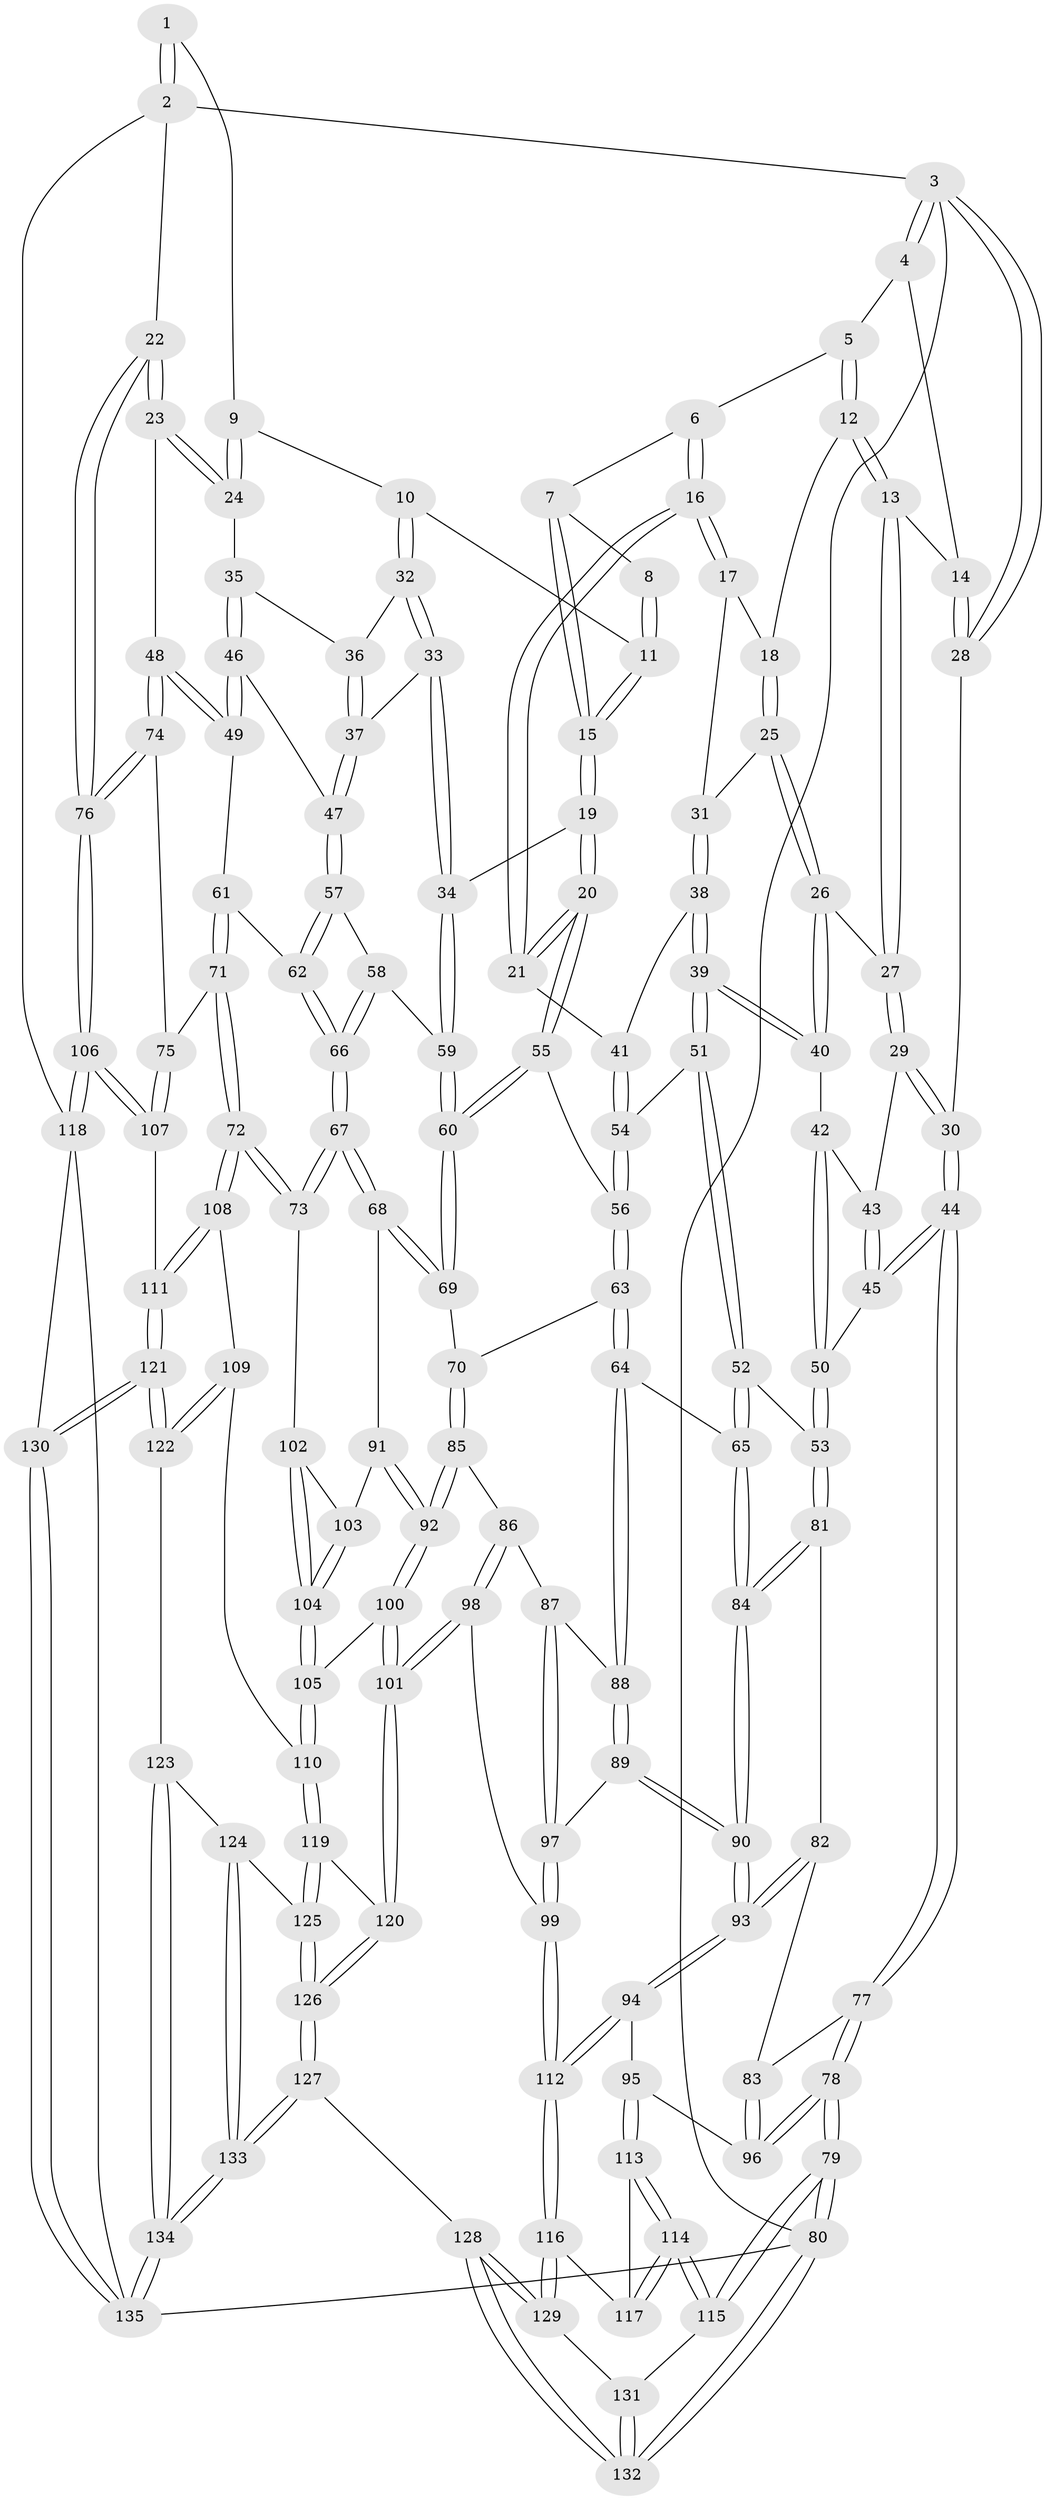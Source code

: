 // Generated by graph-tools (version 1.1) at 2025/00/03/09/25 05:00:35]
// undirected, 135 vertices, 334 edges
graph export_dot {
graph [start="1"]
  node [color=gray90,style=filled];
  1 [pos="+0.8103744525357519+0"];
  2 [pos="+1+0"];
  3 [pos="+0+0"];
  4 [pos="+0.1946628909598807+0"];
  5 [pos="+0.34625393685434824+0"];
  6 [pos="+0.42133341535719687+0"];
  7 [pos="+0.4513252831032347+0"];
  8 [pos="+0.537778065437937+0"];
  9 [pos="+0.7798124171255696+0.0053177537501638075"];
  10 [pos="+0.6700767736236796+0.16159869524323991"];
  11 [pos="+0.6494471422354965+0.15907059913444946"];
  12 [pos="+0.2568805193253916+0.08944768329233514"];
  13 [pos="+0.1303391125546+0.14028032282915734"];
  14 [pos="+0.11607746135810688+0.12776904866884106"];
  15 [pos="+0.5387352154853704+0.18670492820084883"];
  16 [pos="+0.38869369358085215+0.21353549055240606"];
  17 [pos="+0.3084555383631435+0.16820804848953175"];
  18 [pos="+0.27009898237770813+0.1278943652266911"];
  19 [pos="+0.5163679780561298+0.2269246209724628"];
  20 [pos="+0.47305835552183095+0.2510976977231653"];
  21 [pos="+0.3925334949349737+0.21996789439050687"];
  22 [pos="+1+0.20529039193628085"];
  23 [pos="+0.9589828266930654+0.25166380225954826"];
  24 [pos="+0.8468576191435949+0.19630823225245142"];
  25 [pos="+0.22867738651537364+0.20294319371673464"];
  26 [pos="+0.17811112388777356+0.2206253247225904"];
  27 [pos="+0.1323321454596147+0.18046574290543962"];
  28 [pos="+0+0"];
  29 [pos="+0.09126657543139712+0.2245281811786085"];
  30 [pos="+0+0.030451342140203286"];
  31 [pos="+0.26303050080373297+0.23947848059654628"];
  32 [pos="+0.6800586879926438+0.17492293781612378"];
  33 [pos="+0.6148719924951649+0.2986842856752446"];
  34 [pos="+0.6095162364062391+0.29983731165670424"];
  35 [pos="+0.7430909250480962+0.22752944742245865"];
  36 [pos="+0.7034488309700887+0.19853842143931433"];
  37 [pos="+0.6327872089237347+0.29808601010457614"];
  38 [pos="+0.26875317645794405+0.2647015413822332"];
  39 [pos="+0.2272990273651703+0.3128187042582992"];
  40 [pos="+0.18634718063768502+0.2664596391120349"];
  41 [pos="+0.3495466243787216+0.25667354725839503"];
  42 [pos="+0.13513228655572457+0.28394232819529835"];
  43 [pos="+0.08770754884914539+0.23983990812302997"];
  44 [pos="+0+0.3788320658868267"];
  45 [pos="+0+0.3681331670951188"];
  46 [pos="+0.7313765176439516+0.2904950483706911"];
  47 [pos="+0.699535037540067+0.31076733062592715"];
  48 [pos="+0.8391019594392098+0.38549698826920575"];
  49 [pos="+0.8315706641098836+0.38598664853344794"];
  50 [pos="+0.0898877202821713+0.39577555867587066"];
  51 [pos="+0.22967153270052623+0.3682558152023045"];
  52 [pos="+0.22183486829636678+0.38864106030432605"];
  53 [pos="+0.14124465319886378+0.42333857680658066"];
  54 [pos="+0.3311894817484564+0.3299236027931254"];
  55 [pos="+0.4622249071651886+0.35220848414991796"];
  56 [pos="+0.41304267605838046+0.3959224005374763"];
  57 [pos="+0.6939471508632272+0.3466735531560776"];
  58 [pos="+0.6511567638451528+0.4084080837102535"];
  59 [pos="+0.6030977786821656+0.38856058968817464"];
  60 [pos="+0.5516067580932131+0.41121261981838275"];
  61 [pos="+0.8106063072348255+0.3985490323007194"];
  62 [pos="+0.7748655269386814+0.41583928949281623"];
  63 [pos="+0.39889974981657145+0.42688101708720794"];
  64 [pos="+0.34697356536181345+0.469668251159798"];
  65 [pos="+0.320917115757473+0.46421098974923225"];
  66 [pos="+0.7014787409743518+0.4746983810842734"];
  67 [pos="+0.6890410034004398+0.5501214670252333"];
  68 [pos="+0.5465010481241382+0.5007633844614011"];
  69 [pos="+0.5434256018655609+0.49663051959648863"];
  70 [pos="+0.4890818878943035+0.49690511125259373"];
  71 [pos="+0.7916343408145743+0.6002358356149052"];
  72 [pos="+0.7614603608297434+0.6070198504539974"];
  73 [pos="+0.7006491379569503+0.580251482364085"];
  74 [pos="+0.9205373085434078+0.5335094392954238"];
  75 [pos="+0.8437296899827093+0.5923815811306684"];
  76 [pos="+1+0.541232677698678"];
  77 [pos="+0+0.3960341368189021"];
  78 [pos="+0+0.8205116038134322"];
  79 [pos="+0+0.8564974003818265"];
  80 [pos="+0+1"];
  81 [pos="+0.14161703764107827+0.44519795843061083"];
  82 [pos="+0.09860089987034563+0.5343515749680023"];
  83 [pos="+0.07091299564864732+0.556581772674467"];
  84 [pos="+0.22386735320625345+0.5623879882236407"];
  85 [pos="+0.4214866216068018+0.5746572924647803"];
  86 [pos="+0.40695997706319104+0.5759186123969116"];
  87 [pos="+0.3910410052908682+0.5663021778901056"];
  88 [pos="+0.35480336533697715+0.4959429319209463"];
  89 [pos="+0.23793668942336746+0.6412202151018396"];
  90 [pos="+0.2234906429058155+0.6405421217182339"];
  91 [pos="+0.5165006049921884+0.5978821221674894"];
  92 [pos="+0.50335739276022+0.6081235694099528"];
  93 [pos="+0.22334340198172709+0.6406409893299028"];
  94 [pos="+0.218904709271726+0.6454420127166999"];
  95 [pos="+0.11502679130669313+0.6697557669533928"];
  96 [pos="+0.055842844020646897+0.657785490394455"];
  97 [pos="+0.2720122994936663+0.6479698576776523"];
  98 [pos="+0.4015393284427103+0.7399231026582364"];
  99 [pos="+0.3887088607077252+0.7384462765063134"];
  100 [pos="+0.5030871383190765+0.7059590971824699"];
  101 [pos="+0.4393952500481079+0.7618711219911338"];
  102 [pos="+0.6918288087935187+0.5883412764695108"];
  103 [pos="+0.5354799322680573+0.60144261950271"];
  104 [pos="+0.620472061844288+0.6861944177574134"];
  105 [pos="+0.6127363584898996+0.700897802091699"];
  106 [pos="+1+0.6579551876461602"];
  107 [pos="+0.9287021023048648+0.7516595963878608"];
  108 [pos="+0.7680058045836046+0.6961041311014378"];
  109 [pos="+0.748659481883141+0.7512130697931946"];
  110 [pos="+0.6358713865430667+0.7558754163169675"];
  111 [pos="+0.9124385758040717+0.7709470070536459"];
  112 [pos="+0.22137172463165145+0.8355788172413092"];
  113 [pos="+0.12224119922731576+0.7239183333102097"];
  114 [pos="+0+0.8411266262931348"];
  115 [pos="+0+0.8525609816188381"];
  116 [pos="+0.21723124633717514+0.8434969055699885"];
  117 [pos="+0.14663935442014997+0.8247215446600956"];
  118 [pos="+1+0.9675678614293808"];
  119 [pos="+0.6344138405666898+0.763170800707777"];
  120 [pos="+0.4602349935321192+0.8348489610394093"];
  121 [pos="+0.8608893529420306+0.8942070561405091"];
  122 [pos="+0.7927539036213876+0.8760883374450412"];
  123 [pos="+0.7236504930702331+0.894349431151718"];
  124 [pos="+0.7160251433834651+0.8940587582758784"];
  125 [pos="+0.6509991289034828+0.8893135703389826"];
  126 [pos="+0.4742011467292451+0.9919684399188078"];
  127 [pos="+0.409164340711574+1"];
  128 [pos="+0.38523041801713115+1"];
  129 [pos="+0.2247646989179978+0.8664282125300715"];
  130 [pos="+0.8633892359751977+0.897877779448649"];
  131 [pos="+0.11596016190764082+0.9334405242729202"];
  132 [pos="+0.14582292372834318+1"];
  133 [pos="+0.6158249975518888+1"];
  134 [pos="+0.7139456979749319+1"];
  135 [pos="+0.8569679251414708+1"];
  1 -- 2;
  1 -- 2;
  1 -- 9;
  2 -- 3;
  2 -- 22;
  2 -- 118;
  3 -- 4;
  3 -- 4;
  3 -- 28;
  3 -- 28;
  3 -- 80;
  4 -- 5;
  4 -- 14;
  5 -- 6;
  5 -- 12;
  5 -- 12;
  6 -- 7;
  6 -- 16;
  6 -- 16;
  7 -- 8;
  7 -- 15;
  7 -- 15;
  8 -- 11;
  8 -- 11;
  9 -- 10;
  9 -- 24;
  9 -- 24;
  10 -- 11;
  10 -- 32;
  10 -- 32;
  11 -- 15;
  11 -- 15;
  12 -- 13;
  12 -- 13;
  12 -- 18;
  13 -- 14;
  13 -- 27;
  13 -- 27;
  14 -- 28;
  14 -- 28;
  15 -- 19;
  15 -- 19;
  16 -- 17;
  16 -- 17;
  16 -- 21;
  16 -- 21;
  17 -- 18;
  17 -- 31;
  18 -- 25;
  18 -- 25;
  19 -- 20;
  19 -- 20;
  19 -- 34;
  20 -- 21;
  20 -- 21;
  20 -- 55;
  20 -- 55;
  21 -- 41;
  22 -- 23;
  22 -- 23;
  22 -- 76;
  22 -- 76;
  23 -- 24;
  23 -- 24;
  23 -- 48;
  24 -- 35;
  25 -- 26;
  25 -- 26;
  25 -- 31;
  26 -- 27;
  26 -- 40;
  26 -- 40;
  27 -- 29;
  27 -- 29;
  28 -- 30;
  29 -- 30;
  29 -- 30;
  29 -- 43;
  30 -- 44;
  30 -- 44;
  31 -- 38;
  31 -- 38;
  32 -- 33;
  32 -- 33;
  32 -- 36;
  33 -- 34;
  33 -- 34;
  33 -- 37;
  34 -- 59;
  34 -- 59;
  35 -- 36;
  35 -- 46;
  35 -- 46;
  36 -- 37;
  36 -- 37;
  37 -- 47;
  37 -- 47;
  38 -- 39;
  38 -- 39;
  38 -- 41;
  39 -- 40;
  39 -- 40;
  39 -- 51;
  39 -- 51;
  40 -- 42;
  41 -- 54;
  41 -- 54;
  42 -- 43;
  42 -- 50;
  42 -- 50;
  43 -- 45;
  43 -- 45;
  44 -- 45;
  44 -- 45;
  44 -- 77;
  44 -- 77;
  45 -- 50;
  46 -- 47;
  46 -- 49;
  46 -- 49;
  47 -- 57;
  47 -- 57;
  48 -- 49;
  48 -- 49;
  48 -- 74;
  48 -- 74;
  49 -- 61;
  50 -- 53;
  50 -- 53;
  51 -- 52;
  51 -- 52;
  51 -- 54;
  52 -- 53;
  52 -- 65;
  52 -- 65;
  53 -- 81;
  53 -- 81;
  54 -- 56;
  54 -- 56;
  55 -- 56;
  55 -- 60;
  55 -- 60;
  56 -- 63;
  56 -- 63;
  57 -- 58;
  57 -- 62;
  57 -- 62;
  58 -- 59;
  58 -- 66;
  58 -- 66;
  59 -- 60;
  59 -- 60;
  60 -- 69;
  60 -- 69;
  61 -- 62;
  61 -- 71;
  61 -- 71;
  62 -- 66;
  62 -- 66;
  63 -- 64;
  63 -- 64;
  63 -- 70;
  64 -- 65;
  64 -- 88;
  64 -- 88;
  65 -- 84;
  65 -- 84;
  66 -- 67;
  66 -- 67;
  67 -- 68;
  67 -- 68;
  67 -- 73;
  67 -- 73;
  68 -- 69;
  68 -- 69;
  68 -- 91;
  69 -- 70;
  70 -- 85;
  70 -- 85;
  71 -- 72;
  71 -- 72;
  71 -- 75;
  72 -- 73;
  72 -- 73;
  72 -- 108;
  72 -- 108;
  73 -- 102;
  74 -- 75;
  74 -- 76;
  74 -- 76;
  75 -- 107;
  75 -- 107;
  76 -- 106;
  76 -- 106;
  77 -- 78;
  77 -- 78;
  77 -- 83;
  78 -- 79;
  78 -- 79;
  78 -- 96;
  78 -- 96;
  79 -- 80;
  79 -- 80;
  79 -- 115;
  79 -- 115;
  80 -- 132;
  80 -- 132;
  80 -- 135;
  81 -- 82;
  81 -- 84;
  81 -- 84;
  82 -- 83;
  82 -- 93;
  82 -- 93;
  83 -- 96;
  83 -- 96;
  84 -- 90;
  84 -- 90;
  85 -- 86;
  85 -- 92;
  85 -- 92;
  86 -- 87;
  86 -- 98;
  86 -- 98;
  87 -- 88;
  87 -- 97;
  87 -- 97;
  88 -- 89;
  88 -- 89;
  89 -- 90;
  89 -- 90;
  89 -- 97;
  90 -- 93;
  90 -- 93;
  91 -- 92;
  91 -- 92;
  91 -- 103;
  92 -- 100;
  92 -- 100;
  93 -- 94;
  93 -- 94;
  94 -- 95;
  94 -- 112;
  94 -- 112;
  95 -- 96;
  95 -- 113;
  95 -- 113;
  97 -- 99;
  97 -- 99;
  98 -- 99;
  98 -- 101;
  98 -- 101;
  99 -- 112;
  99 -- 112;
  100 -- 101;
  100 -- 101;
  100 -- 105;
  101 -- 120;
  101 -- 120;
  102 -- 103;
  102 -- 104;
  102 -- 104;
  103 -- 104;
  103 -- 104;
  104 -- 105;
  104 -- 105;
  105 -- 110;
  105 -- 110;
  106 -- 107;
  106 -- 107;
  106 -- 118;
  106 -- 118;
  107 -- 111;
  108 -- 109;
  108 -- 111;
  108 -- 111;
  109 -- 110;
  109 -- 122;
  109 -- 122;
  110 -- 119;
  110 -- 119;
  111 -- 121;
  111 -- 121;
  112 -- 116;
  112 -- 116;
  113 -- 114;
  113 -- 114;
  113 -- 117;
  114 -- 115;
  114 -- 115;
  114 -- 117;
  114 -- 117;
  115 -- 131;
  116 -- 117;
  116 -- 129;
  116 -- 129;
  118 -- 130;
  118 -- 135;
  119 -- 120;
  119 -- 125;
  119 -- 125;
  120 -- 126;
  120 -- 126;
  121 -- 122;
  121 -- 122;
  121 -- 130;
  121 -- 130;
  122 -- 123;
  123 -- 124;
  123 -- 134;
  123 -- 134;
  124 -- 125;
  124 -- 133;
  124 -- 133;
  125 -- 126;
  125 -- 126;
  126 -- 127;
  126 -- 127;
  127 -- 128;
  127 -- 133;
  127 -- 133;
  128 -- 129;
  128 -- 129;
  128 -- 132;
  128 -- 132;
  129 -- 131;
  130 -- 135;
  130 -- 135;
  131 -- 132;
  131 -- 132;
  133 -- 134;
  133 -- 134;
  134 -- 135;
  134 -- 135;
}
